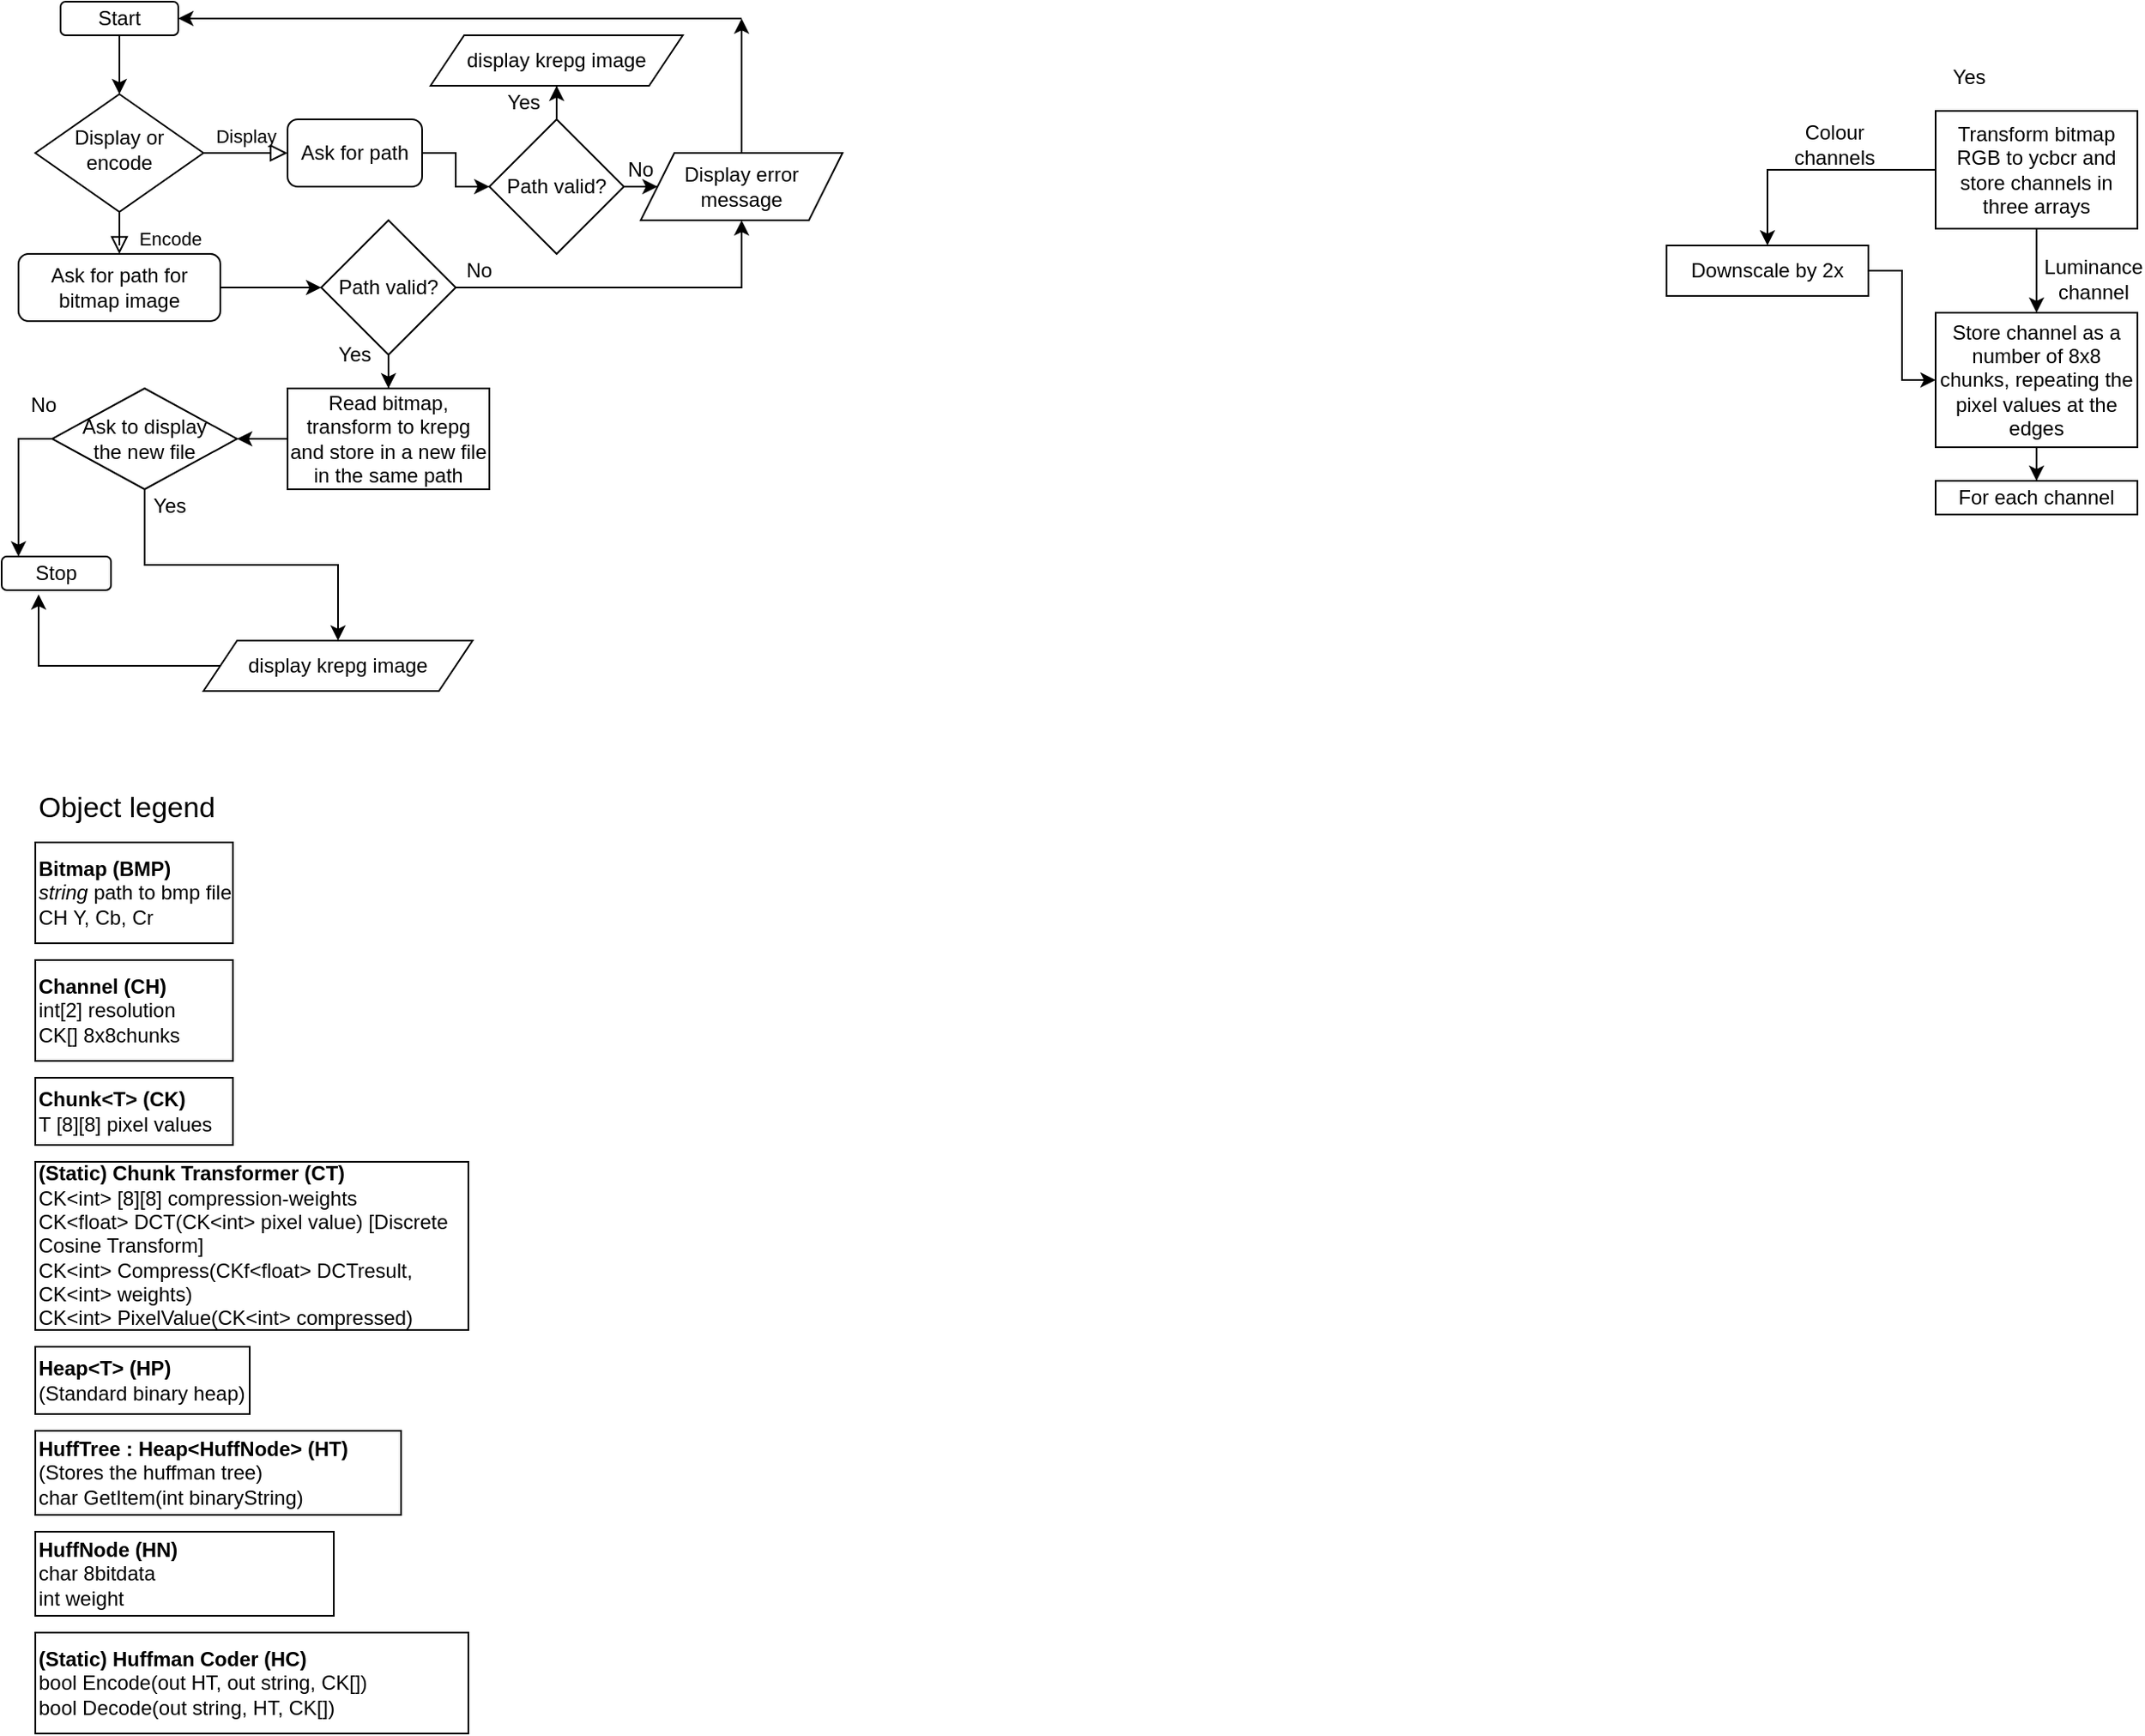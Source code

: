 <mxfile version="13.10.1" type="github">
  <diagram id="C5RBs43oDa-KdzZeNtuy" name="Page-1">
    <mxGraphModel dx="868" dy="492" grid="1" gridSize="10" guides="1" tooltips="1" connect="1" arrows="1" fold="1" page="1" pageScale="1" pageWidth="827" pageHeight="1169" math="0" shadow="0">
      <root>
        <mxCell id="WIyWlLk6GJQsqaUBKTNV-0" />
        <mxCell id="WIyWlLk6GJQsqaUBKTNV-1" parent="WIyWlLk6GJQsqaUBKTNV-0" />
        <mxCell id="HSl5Rxi-4seKUBoj1wkB-3" style="edgeStyle=orthogonalEdgeStyle;rounded=0;orthogonalLoop=1;jettySize=auto;html=1;exitX=0.5;exitY=1;exitDx=0;exitDy=0;entryX=0.5;entryY=0;entryDx=0;entryDy=0;" edge="1" parent="WIyWlLk6GJQsqaUBKTNV-1" source="WIyWlLk6GJQsqaUBKTNV-3" target="WIyWlLk6GJQsqaUBKTNV-6">
          <mxGeometry relative="1" as="geometry" />
        </mxCell>
        <mxCell id="WIyWlLk6GJQsqaUBKTNV-3" value="Start" style="rounded=1;whiteSpace=wrap;html=1;fontSize=12;glass=0;strokeWidth=1;shadow=0;" parent="WIyWlLk6GJQsqaUBKTNV-1" vertex="1">
          <mxGeometry x="45" y="30" width="70" height="20" as="geometry" />
        </mxCell>
        <mxCell id="WIyWlLk6GJQsqaUBKTNV-4" value="Encode" style="rounded=0;html=1;jettySize=auto;orthogonalLoop=1;fontSize=11;endArrow=block;endFill=0;endSize=8;strokeWidth=1;shadow=0;labelBackgroundColor=none;edgeStyle=orthogonalEdgeStyle;entryX=0.5;entryY=0;entryDx=0;entryDy=0;" parent="WIyWlLk6GJQsqaUBKTNV-1" source="WIyWlLk6GJQsqaUBKTNV-6" target="HSl5Rxi-4seKUBoj1wkB-18" edge="1">
          <mxGeometry x="0.667" y="30" relative="1" as="geometry">
            <mxPoint as="offset" />
            <mxPoint x="80" y="250" as="targetPoint" />
          </mxGeometry>
        </mxCell>
        <mxCell id="WIyWlLk6GJQsqaUBKTNV-5" value="Display" style="edgeStyle=orthogonalEdgeStyle;rounded=0;html=1;jettySize=auto;orthogonalLoop=1;fontSize=11;endArrow=block;endFill=0;endSize=8;strokeWidth=1;shadow=0;labelBackgroundColor=none;" parent="WIyWlLk6GJQsqaUBKTNV-1" source="WIyWlLk6GJQsqaUBKTNV-6" target="WIyWlLk6GJQsqaUBKTNV-7" edge="1">
          <mxGeometry y="10" relative="1" as="geometry">
            <mxPoint as="offset" />
          </mxGeometry>
        </mxCell>
        <mxCell id="WIyWlLk6GJQsqaUBKTNV-6" value="Display or encode" style="rhombus;whiteSpace=wrap;html=1;shadow=0;fontFamily=Helvetica;fontSize=12;align=center;strokeWidth=1;spacing=6;spacingTop=-4;" parent="WIyWlLk6GJQsqaUBKTNV-1" vertex="1">
          <mxGeometry x="30" y="85" width="100" height="70" as="geometry" />
        </mxCell>
        <mxCell id="HSl5Rxi-4seKUBoj1wkB-5" style="edgeStyle=orthogonalEdgeStyle;rounded=0;orthogonalLoop=1;jettySize=auto;html=1;exitX=1;exitY=0.5;exitDx=0;exitDy=0;entryX=0;entryY=0.5;entryDx=0;entryDy=0;" edge="1" parent="WIyWlLk6GJQsqaUBKTNV-1" source="WIyWlLk6GJQsqaUBKTNV-7" target="HSl5Rxi-4seKUBoj1wkB-4">
          <mxGeometry relative="1" as="geometry" />
        </mxCell>
        <mxCell id="WIyWlLk6GJQsqaUBKTNV-7" value="Ask for path" style="rounded=1;whiteSpace=wrap;html=1;fontSize=12;glass=0;strokeWidth=1;shadow=0;" parent="WIyWlLk6GJQsqaUBKTNV-1" vertex="1">
          <mxGeometry x="180" y="100" width="80" height="40" as="geometry" />
        </mxCell>
        <mxCell id="HSl5Rxi-4seKUBoj1wkB-10" value="" style="edgeStyle=orthogonalEdgeStyle;rounded=0;orthogonalLoop=1;jettySize=auto;html=1;" edge="1" parent="WIyWlLk6GJQsqaUBKTNV-1" source="HSl5Rxi-4seKUBoj1wkB-4" target="HSl5Rxi-4seKUBoj1wkB-9">
          <mxGeometry relative="1" as="geometry" />
        </mxCell>
        <mxCell id="HSl5Rxi-4seKUBoj1wkB-15" value="" style="edgeStyle=orthogonalEdgeStyle;rounded=0;orthogonalLoop=1;jettySize=auto;html=1;" edge="1" parent="WIyWlLk6GJQsqaUBKTNV-1" source="HSl5Rxi-4seKUBoj1wkB-4" target="HSl5Rxi-4seKUBoj1wkB-14">
          <mxGeometry relative="1" as="geometry" />
        </mxCell>
        <mxCell id="HSl5Rxi-4seKUBoj1wkB-4" value="Path valid?" style="rhombus;whiteSpace=wrap;html=1;" vertex="1" parent="WIyWlLk6GJQsqaUBKTNV-1">
          <mxGeometry x="300" y="100" width="80" height="80" as="geometry" />
        </mxCell>
        <mxCell id="HSl5Rxi-4seKUBoj1wkB-9" value="display krepg image&lt;br&gt;" style="shape=parallelogram;perimeter=parallelogramPerimeter;whiteSpace=wrap;html=1;fixedSize=1;" vertex="1" parent="WIyWlLk6GJQsqaUBKTNV-1">
          <mxGeometry x="265" y="50" width="150" height="30" as="geometry" />
        </mxCell>
        <mxCell id="HSl5Rxi-4seKUBoj1wkB-13" value="Yes&lt;br&gt;" style="text;html=1;align=center;verticalAlign=middle;resizable=0;points=[];autosize=1;" vertex="1" parent="WIyWlLk6GJQsqaUBKTNV-1">
          <mxGeometry x="300" y="80" width="40" height="20" as="geometry" />
        </mxCell>
        <mxCell id="HSl5Rxi-4seKUBoj1wkB-16" style="edgeStyle=orthogonalEdgeStyle;rounded=0;orthogonalLoop=1;jettySize=auto;html=1;" edge="1" parent="WIyWlLk6GJQsqaUBKTNV-1" source="HSl5Rxi-4seKUBoj1wkB-14">
          <mxGeometry relative="1" as="geometry">
            <mxPoint x="450" y="40" as="targetPoint" />
          </mxGeometry>
        </mxCell>
        <mxCell id="HSl5Rxi-4seKUBoj1wkB-14" value="Display error message" style="shape=parallelogram;perimeter=parallelogramPerimeter;whiteSpace=wrap;html=1;fixedSize=1;" vertex="1" parent="WIyWlLk6GJQsqaUBKTNV-1">
          <mxGeometry x="390" y="120" width="120" height="40" as="geometry" />
        </mxCell>
        <mxCell id="HSl5Rxi-4seKUBoj1wkB-17" value="" style="endArrow=classic;html=1;entryX=1;entryY=0.5;entryDx=0;entryDy=0;" edge="1" parent="WIyWlLk6GJQsqaUBKTNV-1" target="WIyWlLk6GJQsqaUBKTNV-3">
          <mxGeometry width="50" height="50" relative="1" as="geometry">
            <mxPoint x="450" y="40" as="sourcePoint" />
            <mxPoint x="430" y="110" as="targetPoint" />
          </mxGeometry>
        </mxCell>
        <mxCell id="HSl5Rxi-4seKUBoj1wkB-19" style="edgeStyle=orthogonalEdgeStyle;rounded=0;orthogonalLoop=1;jettySize=auto;html=1;entryX=0;entryY=0.5;entryDx=0;entryDy=0;" edge="1" parent="WIyWlLk6GJQsqaUBKTNV-1" source="HSl5Rxi-4seKUBoj1wkB-18" target="HSl5Rxi-4seKUBoj1wkB-20">
          <mxGeometry relative="1" as="geometry">
            <mxPoint x="180" y="280" as="targetPoint" />
          </mxGeometry>
        </mxCell>
        <mxCell id="HSl5Rxi-4seKUBoj1wkB-18" value="Ask for path for bitmap image" style="rounded=1;whiteSpace=wrap;html=1;" vertex="1" parent="WIyWlLk6GJQsqaUBKTNV-1">
          <mxGeometry x="20" y="180" width="120" height="40" as="geometry" />
        </mxCell>
        <mxCell id="HSl5Rxi-4seKUBoj1wkB-21" style="edgeStyle=orthogonalEdgeStyle;rounded=0;orthogonalLoop=1;jettySize=auto;html=1;entryX=0.5;entryY=1;entryDx=0;entryDy=0;" edge="1" parent="WIyWlLk6GJQsqaUBKTNV-1" source="HSl5Rxi-4seKUBoj1wkB-20" target="HSl5Rxi-4seKUBoj1wkB-14">
          <mxGeometry relative="1" as="geometry" />
        </mxCell>
        <mxCell id="HSl5Rxi-4seKUBoj1wkB-41" value="" style="edgeStyle=orthogonalEdgeStyle;rounded=0;orthogonalLoop=1;jettySize=auto;html=1;" edge="1" parent="WIyWlLk6GJQsqaUBKTNV-1" source="HSl5Rxi-4seKUBoj1wkB-20" target="HSl5Rxi-4seKUBoj1wkB-40">
          <mxGeometry relative="1" as="geometry" />
        </mxCell>
        <mxCell id="HSl5Rxi-4seKUBoj1wkB-20" value="Path valid?" style="rhombus;whiteSpace=wrap;html=1;" vertex="1" parent="WIyWlLk6GJQsqaUBKTNV-1">
          <mxGeometry x="200" y="160" width="80" height="80" as="geometry" />
        </mxCell>
        <mxCell id="HSl5Rxi-4seKUBoj1wkB-22" value="No" style="text;html=1;strokeColor=none;fillColor=none;align=center;verticalAlign=middle;whiteSpace=wrap;rounded=0;" vertex="1" parent="WIyWlLk6GJQsqaUBKTNV-1">
          <mxGeometry x="274" y="180" width="40" height="20" as="geometry" />
        </mxCell>
        <mxCell id="HSl5Rxi-4seKUBoj1wkB-23" value="Yes" style="text;html=1;strokeColor=none;fillColor=none;align=center;verticalAlign=middle;whiteSpace=wrap;rounded=0;" vertex="1" parent="WIyWlLk6GJQsqaUBKTNV-1">
          <mxGeometry x="1160" y="65" width="40" height="20" as="geometry" />
        </mxCell>
        <mxCell id="HSl5Rxi-4seKUBoj1wkB-27" style="edgeStyle=orthogonalEdgeStyle;rounded=0;orthogonalLoop=1;jettySize=auto;html=1;" edge="1" parent="WIyWlLk6GJQsqaUBKTNV-1" source="HSl5Rxi-4seKUBoj1wkB-26" target="HSl5Rxi-4seKUBoj1wkB-30">
          <mxGeometry relative="1" as="geometry">
            <mxPoint x="1060" y="175" as="targetPoint" />
            <Array as="points">
              <mxPoint x="1060" y="130" />
            </Array>
          </mxGeometry>
        </mxCell>
        <mxCell id="HSl5Rxi-4seKUBoj1wkB-28" style="edgeStyle=orthogonalEdgeStyle;rounded=0;orthogonalLoop=1;jettySize=auto;html=1;" edge="1" parent="WIyWlLk6GJQsqaUBKTNV-1" source="HSl5Rxi-4seKUBoj1wkB-26" target="HSl5Rxi-4seKUBoj1wkB-29">
          <mxGeometry relative="1" as="geometry">
            <mxPoint x="1220" y="215" as="targetPoint" />
          </mxGeometry>
        </mxCell>
        <mxCell id="HSl5Rxi-4seKUBoj1wkB-26" value="Transform bitmap RGB to ycbcr and store channels in three arrays" style="rounded=0;whiteSpace=wrap;html=1;" vertex="1" parent="WIyWlLk6GJQsqaUBKTNV-1">
          <mxGeometry x="1160" y="95" width="120" height="70" as="geometry" />
        </mxCell>
        <mxCell id="HSl5Rxi-4seKUBoj1wkB-38" style="edgeStyle=orthogonalEdgeStyle;rounded=0;orthogonalLoop=1;jettySize=auto;html=1;entryX=0.5;entryY=0;entryDx=0;entryDy=0;" edge="1" parent="WIyWlLk6GJQsqaUBKTNV-1" source="HSl5Rxi-4seKUBoj1wkB-29" target="HSl5Rxi-4seKUBoj1wkB-37">
          <mxGeometry relative="1" as="geometry" />
        </mxCell>
        <mxCell id="HSl5Rxi-4seKUBoj1wkB-29" value="Store channel as a number of 8x8 chunks, repeating the pixel values at the edges" style="rounded=0;whiteSpace=wrap;html=1;" vertex="1" parent="WIyWlLk6GJQsqaUBKTNV-1">
          <mxGeometry x="1160" y="215" width="120" height="80" as="geometry" />
        </mxCell>
        <mxCell id="HSl5Rxi-4seKUBoj1wkB-36" style="edgeStyle=orthogonalEdgeStyle;rounded=0;orthogonalLoop=1;jettySize=auto;html=1;entryX=0;entryY=0.5;entryDx=0;entryDy=0;" edge="1" parent="WIyWlLk6GJQsqaUBKTNV-1" source="HSl5Rxi-4seKUBoj1wkB-30" target="HSl5Rxi-4seKUBoj1wkB-29">
          <mxGeometry relative="1" as="geometry" />
        </mxCell>
        <mxCell id="HSl5Rxi-4seKUBoj1wkB-30" value="Downscale by 2x" style="rounded=0;whiteSpace=wrap;html=1;" vertex="1" parent="WIyWlLk6GJQsqaUBKTNV-1">
          <mxGeometry x="1000" y="175" width="120" height="30" as="geometry" />
        </mxCell>
        <mxCell id="HSl5Rxi-4seKUBoj1wkB-31" value="Luminance channel" style="text;html=1;strokeColor=none;fillColor=none;align=center;verticalAlign=middle;whiteSpace=wrap;rounded=0;" vertex="1" parent="WIyWlLk6GJQsqaUBKTNV-1">
          <mxGeometry x="1234" y="185" width="40" height="20" as="geometry" />
        </mxCell>
        <mxCell id="HSl5Rxi-4seKUBoj1wkB-32" value="Colour channels" style="text;html=1;strokeColor=none;fillColor=none;align=center;verticalAlign=middle;whiteSpace=wrap;rounded=0;" vertex="1" parent="WIyWlLk6GJQsqaUBKTNV-1">
          <mxGeometry x="1080" y="105" width="40" height="20" as="geometry" />
        </mxCell>
        <mxCell id="HSl5Rxi-4seKUBoj1wkB-37" value="For each channel" style="rounded=0;whiteSpace=wrap;html=1;" vertex="1" parent="WIyWlLk6GJQsqaUBKTNV-1">
          <mxGeometry x="1160" y="315" width="120" height="20" as="geometry" />
        </mxCell>
        <mxCell id="HSl5Rxi-4seKUBoj1wkB-50" style="edgeStyle=orthogonalEdgeStyle;rounded=0;orthogonalLoop=1;jettySize=auto;html=1;entryX=1;entryY=0.5;entryDx=0;entryDy=0;" edge="1" parent="WIyWlLk6GJQsqaUBKTNV-1" source="HSl5Rxi-4seKUBoj1wkB-40" target="HSl5Rxi-4seKUBoj1wkB-44">
          <mxGeometry relative="1" as="geometry" />
        </mxCell>
        <mxCell id="HSl5Rxi-4seKUBoj1wkB-40" value="Read bitmap, transform to krepg and store in a new file in the same path&lt;br&gt;" style="whiteSpace=wrap;html=1;" vertex="1" parent="WIyWlLk6GJQsqaUBKTNV-1">
          <mxGeometry x="180" y="260" width="120" height="60" as="geometry" />
        </mxCell>
        <mxCell id="HSl5Rxi-4seKUBoj1wkB-52" style="edgeStyle=orthogonalEdgeStyle;rounded=0;orthogonalLoop=1;jettySize=auto;html=1;" edge="1" parent="WIyWlLk6GJQsqaUBKTNV-1" source="HSl5Rxi-4seKUBoj1wkB-44">
          <mxGeometry relative="1" as="geometry">
            <mxPoint x="20" y="360" as="targetPoint" />
          </mxGeometry>
        </mxCell>
        <mxCell id="HSl5Rxi-4seKUBoj1wkB-57" style="edgeStyle=orthogonalEdgeStyle;rounded=0;orthogonalLoop=1;jettySize=auto;html=1;" edge="1" parent="WIyWlLk6GJQsqaUBKTNV-1" source="HSl5Rxi-4seKUBoj1wkB-44" target="HSl5Rxi-4seKUBoj1wkB-54">
          <mxGeometry relative="1" as="geometry" />
        </mxCell>
        <mxCell id="HSl5Rxi-4seKUBoj1wkB-44" value="Ask to display&lt;br&gt;the new file" style="rhombus;whiteSpace=wrap;html=1;" vertex="1" parent="WIyWlLk6GJQsqaUBKTNV-1">
          <mxGeometry x="40" y="260" width="110" height="60" as="geometry" />
        </mxCell>
        <mxCell id="HSl5Rxi-4seKUBoj1wkB-48" value="Stop&lt;br&gt;" style="rounded=1;whiteSpace=wrap;html=1;" vertex="1" parent="WIyWlLk6GJQsqaUBKTNV-1">
          <mxGeometry x="10" y="360" width="65" height="20" as="geometry" />
        </mxCell>
        <mxCell id="HSl5Rxi-4seKUBoj1wkB-49" value="No&lt;br&gt;" style="text;html=1;strokeColor=none;fillColor=none;align=center;verticalAlign=middle;whiteSpace=wrap;rounded=0;" vertex="1" parent="WIyWlLk6GJQsqaUBKTNV-1">
          <mxGeometry x="15" y="260" width="40" height="20" as="geometry" />
        </mxCell>
        <mxCell id="HSl5Rxi-4seKUBoj1wkB-62" style="edgeStyle=orthogonalEdgeStyle;rounded=0;orthogonalLoop=1;jettySize=auto;html=1;entryX=0.338;entryY=1.125;entryDx=0;entryDy=0;entryPerimeter=0;" edge="1" parent="WIyWlLk6GJQsqaUBKTNV-1" source="HSl5Rxi-4seKUBoj1wkB-54" target="HSl5Rxi-4seKUBoj1wkB-48">
          <mxGeometry relative="1" as="geometry" />
        </mxCell>
        <mxCell id="HSl5Rxi-4seKUBoj1wkB-54" value="&lt;span&gt;display krepg image&lt;/span&gt;" style="shape=parallelogram;perimeter=parallelogramPerimeter;whiteSpace=wrap;html=1;fixedSize=1;" vertex="1" parent="WIyWlLk6GJQsqaUBKTNV-1">
          <mxGeometry x="130" y="410" width="160" height="30" as="geometry" />
        </mxCell>
        <mxCell id="HSl5Rxi-4seKUBoj1wkB-58" value="Yes" style="text;html=1;strokeColor=none;fillColor=none;align=center;verticalAlign=middle;whiteSpace=wrap;rounded=0;" vertex="1" parent="WIyWlLk6GJQsqaUBKTNV-1">
          <mxGeometry x="200" y="230" width="40" height="20" as="geometry" />
        </mxCell>
        <mxCell id="HSl5Rxi-4seKUBoj1wkB-59" value="Yes" style="text;html=1;strokeColor=none;fillColor=none;align=center;verticalAlign=middle;whiteSpace=wrap;rounded=0;" vertex="1" parent="WIyWlLk6GJQsqaUBKTNV-1">
          <mxGeometry x="90" y="320" width="40" height="20" as="geometry" />
        </mxCell>
        <mxCell id="HSl5Rxi-4seKUBoj1wkB-60" value="No" style="text;html=1;strokeColor=none;fillColor=none;align=center;verticalAlign=middle;whiteSpace=wrap;rounded=0;" vertex="1" parent="WIyWlLk6GJQsqaUBKTNV-1">
          <mxGeometry x="370" y="120" width="40" height="20" as="geometry" />
        </mxCell>
        <mxCell id="HSl5Rxi-4seKUBoj1wkB-64" value="&lt;font style=&quot;font-size: 17px&quot;&gt;Object legend&lt;/font&gt;" style="text;html=1;strokeColor=none;fillColor=none;align=left;verticalAlign=middle;whiteSpace=wrap;rounded=0;" vertex="1" parent="WIyWlLk6GJQsqaUBKTNV-1">
          <mxGeometry x="30" y="500" width="200" height="20" as="geometry" />
        </mxCell>
        <mxCell id="HSl5Rxi-4seKUBoj1wkB-65" value="&lt;b&gt;Bitmap (BMP)&lt;/b&gt;&lt;br&gt;&lt;i&gt;string &lt;/i&gt;path to bmp file&lt;br&gt;CH Y, Cb, Cr" style="rounded=0;whiteSpace=wrap;html=1;align=left;" vertex="1" parent="WIyWlLk6GJQsqaUBKTNV-1">
          <mxGeometry x="30" y="530" width="117.5" height="60" as="geometry" />
        </mxCell>
        <mxCell id="HSl5Rxi-4seKUBoj1wkB-66" value="&lt;b&gt;Channel (CH)&lt;br&gt;&lt;/b&gt;int[2] resolution&lt;br&gt;CK[] 8x8chunks" style="rounded=0;whiteSpace=wrap;html=1;align=left;" vertex="1" parent="WIyWlLk6GJQsqaUBKTNV-1">
          <mxGeometry x="30" y="600" width="117.5" height="60" as="geometry" />
        </mxCell>
        <mxCell id="HSl5Rxi-4seKUBoj1wkB-67" value="&lt;b&gt;Chunk&amp;lt;T&amp;gt; (CK)&lt;/b&gt;&lt;br&gt;T [8][8] pixel values" style="rounded=0;whiteSpace=wrap;html=1;align=left;" vertex="1" parent="WIyWlLk6GJQsqaUBKTNV-1">
          <mxGeometry x="30" y="670" width="117.5" height="40" as="geometry" />
        </mxCell>
        <mxCell id="HSl5Rxi-4seKUBoj1wkB-68" value="&lt;b&gt;(Static) Chunk Transformer (CT)&lt;/b&gt;&lt;br&gt;CK&amp;lt;int&amp;gt; [8][8] compression-weights&lt;br&gt;CK&amp;lt;float&amp;gt; DCT(CK&amp;lt;int&amp;gt; pixel value) [Discrete Cosine Transform]&lt;br&gt;CK&amp;lt;int&amp;gt; Compress(CKf&amp;lt;float&amp;gt; DCTresult, CK&amp;lt;int&amp;gt; weights)&lt;br&gt;CK&amp;lt;int&amp;gt; PixelValue(CK&amp;lt;int&amp;gt; compressed)" style="rounded=0;whiteSpace=wrap;html=1;align=left;" vertex="1" parent="WIyWlLk6GJQsqaUBKTNV-1">
          <mxGeometry x="30" y="720" width="257.5" height="100" as="geometry" />
        </mxCell>
        <mxCell id="HSl5Rxi-4seKUBoj1wkB-70" value="&lt;b&gt;Heap&amp;lt;T&amp;gt; (HP)&lt;/b&gt;&lt;br&gt;(Standard binary heap)" style="rounded=0;whiteSpace=wrap;html=1;align=left;" vertex="1" parent="WIyWlLk6GJQsqaUBKTNV-1">
          <mxGeometry x="30" y="830" width="127.5" height="40" as="geometry" />
        </mxCell>
        <mxCell id="HSl5Rxi-4seKUBoj1wkB-71" value="&lt;b&gt;HuffTree : Heap&amp;lt;HuffNode&amp;gt; (HT)&lt;/b&gt;&lt;br&gt;(Stores the huffman tree)&lt;br&gt;char GetItem(int binaryString)" style="rounded=0;whiteSpace=wrap;html=1;align=left;" vertex="1" parent="WIyWlLk6GJQsqaUBKTNV-1">
          <mxGeometry x="30" y="880" width="217.5" height="50" as="geometry" />
        </mxCell>
        <mxCell id="HSl5Rxi-4seKUBoj1wkB-73" value="&lt;b&gt;HuffNode (HN)&lt;/b&gt;&lt;br&gt;char 8bitdata&lt;br&gt;int weight" style="rounded=0;whiteSpace=wrap;html=1;align=left;" vertex="1" parent="WIyWlLk6GJQsqaUBKTNV-1">
          <mxGeometry x="30" y="940" width="177.5" height="50" as="geometry" />
        </mxCell>
        <mxCell id="HSl5Rxi-4seKUBoj1wkB-74" value="&lt;b&gt;(Static) Huffman Coder (HC)&lt;/b&gt;&lt;br&gt;bool Encode(out HT, out string, CK[])&lt;br&gt;bool Decode(out string, HT, CK[])" style="rounded=0;whiteSpace=wrap;html=1;align=left;" vertex="1" parent="WIyWlLk6GJQsqaUBKTNV-1">
          <mxGeometry x="30" y="1000" width="257.5" height="60" as="geometry" />
        </mxCell>
      </root>
    </mxGraphModel>
  </diagram>
</mxfile>
